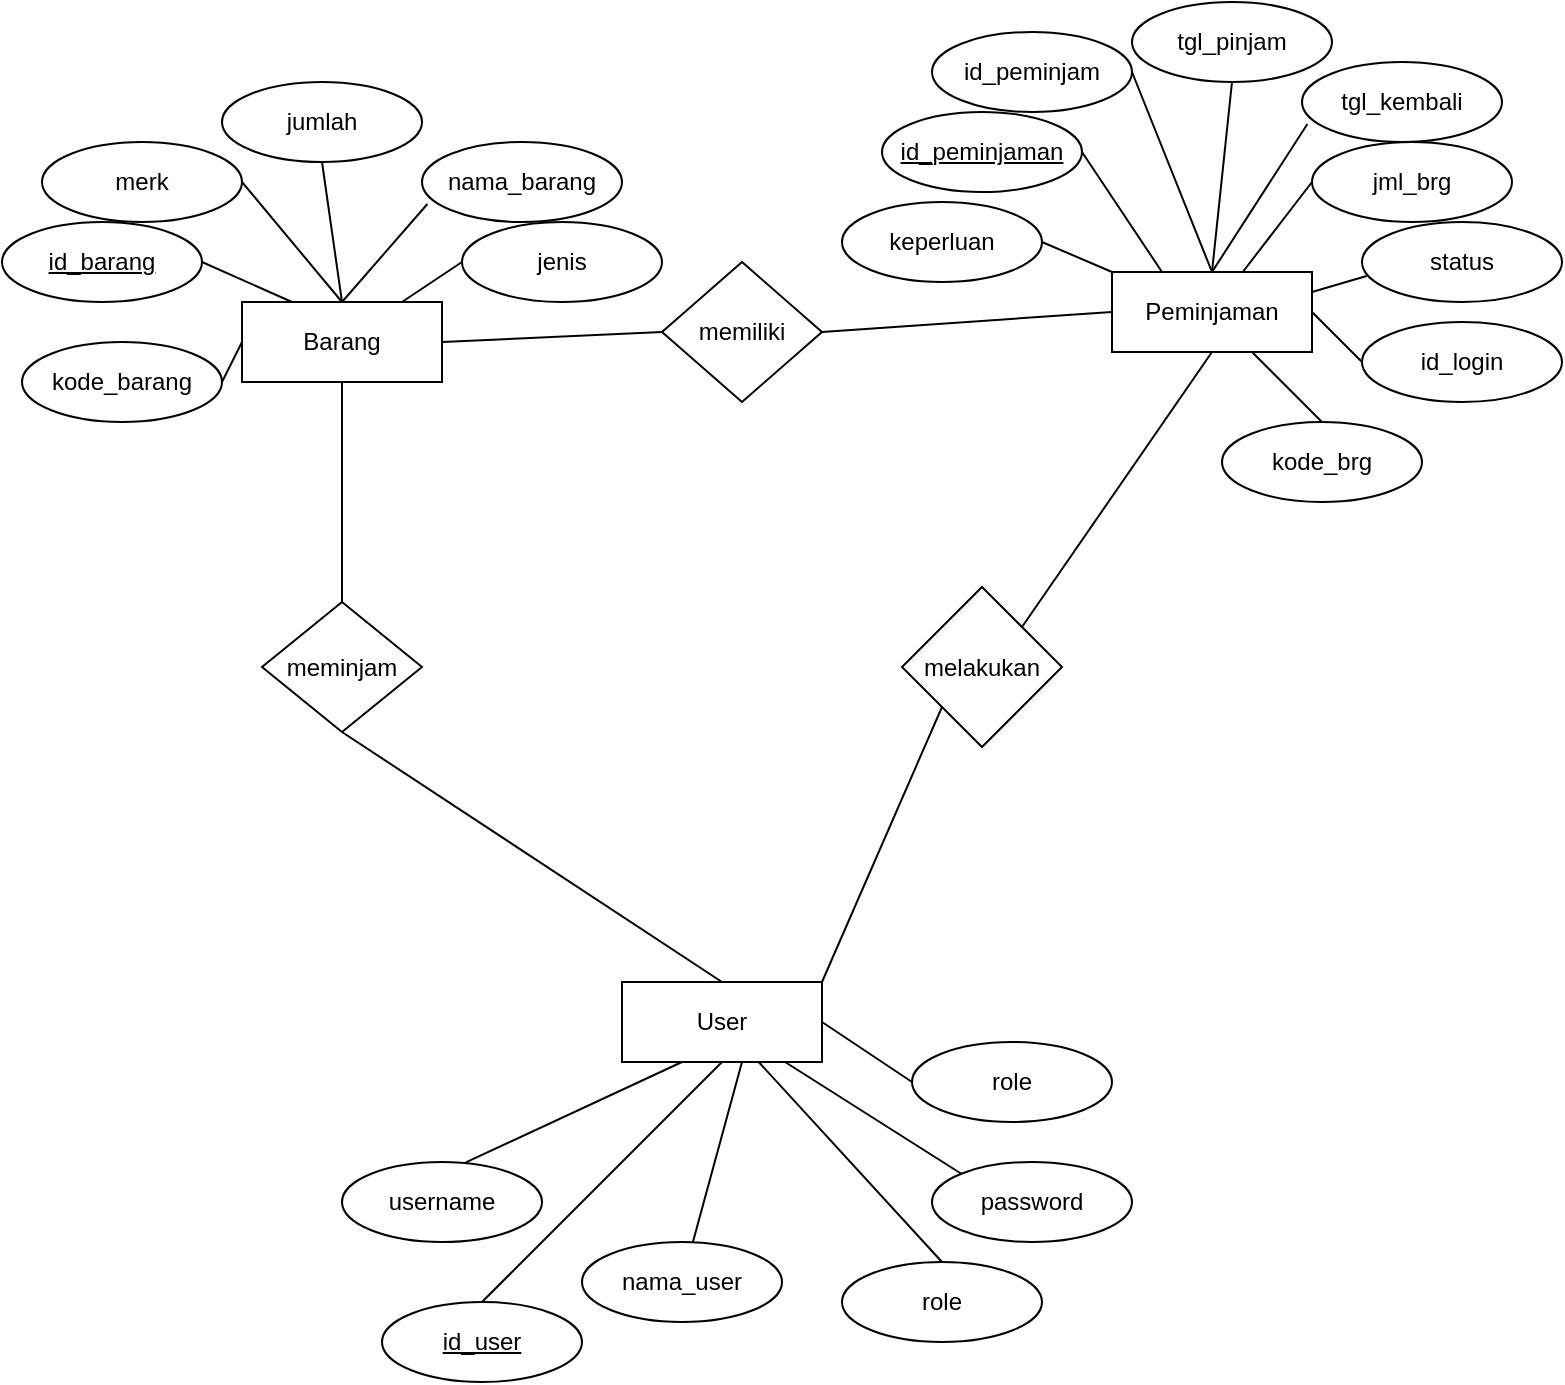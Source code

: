 <mxfile version="24.4.8" type="device">
  <diagram name="Page-1" id="R0PJRqFzV6mntJkE43em">
    <mxGraphModel dx="864" dy="508" grid="1" gridSize="10" guides="1" tooltips="1" connect="1" arrows="1" fold="1" page="1" pageScale="1" pageWidth="1100" pageHeight="850" math="0" shadow="0">
      <root>
        <mxCell id="0" />
        <mxCell id="1" parent="0" />
        <mxCell id="Zw0Ldjn2e0iVEmReVHG5-21" value="Barang" style="whiteSpace=wrap;html=1;align=center;" parent="1" vertex="1">
          <mxGeometry x="140" y="200" width="100" height="40" as="geometry" />
        </mxCell>
        <mxCell id="Zw0Ldjn2e0iVEmReVHG5-22" value="jumlah" style="ellipse;whiteSpace=wrap;html=1;align=center;" parent="1" vertex="1">
          <mxGeometry x="130" y="90" width="100" height="40" as="geometry" />
        </mxCell>
        <mxCell id="Zw0Ldjn2e0iVEmReVHG5-23" value="nama_barang" style="ellipse;whiteSpace=wrap;html=1;align=center;" parent="1" vertex="1">
          <mxGeometry x="230" y="120" width="100" height="40" as="geometry" />
        </mxCell>
        <mxCell id="Zw0Ldjn2e0iVEmReVHG5-24" value="jenis" style="ellipse;whiteSpace=wrap;html=1;align=center;" parent="1" vertex="1">
          <mxGeometry x="250" y="160" width="100" height="40" as="geometry" />
        </mxCell>
        <mxCell id="Zw0Ldjn2e0iVEmReVHG5-25" value="merk" style="ellipse;whiteSpace=wrap;html=1;align=center;" parent="1" vertex="1">
          <mxGeometry x="40" y="120" width="100" height="40" as="geometry" />
        </mxCell>
        <mxCell id="Zw0Ldjn2e0iVEmReVHG5-26" value="id_barang" style="ellipse;whiteSpace=wrap;html=1;align=center;fontStyle=4;" parent="1" vertex="1">
          <mxGeometry x="20" y="160" width="100" height="40" as="geometry" />
        </mxCell>
        <mxCell id="Zw0Ldjn2e0iVEmReVHG5-27" value="" style="endArrow=none;html=1;rounded=0;exitX=0.5;exitY=0;exitDx=0;exitDy=0;entryX=0.5;entryY=1;entryDx=0;entryDy=0;" parent="1" source="Zw0Ldjn2e0iVEmReVHG5-21" target="Zw0Ldjn2e0iVEmReVHG5-22" edge="1">
          <mxGeometry relative="1" as="geometry">
            <mxPoint x="80" y="280" as="sourcePoint" />
            <mxPoint x="240" y="280" as="targetPoint" />
          </mxGeometry>
        </mxCell>
        <mxCell id="Zw0Ldjn2e0iVEmReVHG5-28" value="" style="endArrow=none;html=1;rounded=0;exitX=1;exitY=0.5;exitDx=0;exitDy=0;entryX=0.5;entryY=0;entryDx=0;entryDy=0;" parent="1" source="Zw0Ldjn2e0iVEmReVHG5-25" target="Zw0Ldjn2e0iVEmReVHG5-21" edge="1">
          <mxGeometry relative="1" as="geometry">
            <mxPoint x="140" y="180" as="sourcePoint" />
            <mxPoint x="300" y="180" as="targetPoint" />
          </mxGeometry>
        </mxCell>
        <mxCell id="Zw0Ldjn2e0iVEmReVHG5-29" value="" style="endArrow=none;html=1;rounded=0;exitX=1;exitY=0.5;exitDx=0;exitDy=0;entryX=0.25;entryY=0;entryDx=0;entryDy=0;" parent="1" source="Zw0Ldjn2e0iVEmReVHG5-26" target="Zw0Ldjn2e0iVEmReVHG5-21" edge="1">
          <mxGeometry relative="1" as="geometry">
            <mxPoint x="110" y="300" as="sourcePoint" />
            <mxPoint x="270" y="300" as="targetPoint" />
          </mxGeometry>
        </mxCell>
        <mxCell id="Zw0Ldjn2e0iVEmReVHG5-30" value="" style="endArrow=none;html=1;rounded=0;exitX=0.027;exitY=0.775;exitDx=0;exitDy=0;exitPerimeter=0;entryX=0.5;entryY=0;entryDx=0;entryDy=0;" parent="1" source="Zw0Ldjn2e0iVEmReVHG5-23" target="Zw0Ldjn2e0iVEmReVHG5-21" edge="1">
          <mxGeometry relative="1" as="geometry">
            <mxPoint x="220" y="310" as="sourcePoint" />
            <mxPoint x="380" y="310" as="targetPoint" />
          </mxGeometry>
        </mxCell>
        <mxCell id="Zw0Ldjn2e0iVEmReVHG5-31" value="" style="endArrow=none;html=1;rounded=0;exitX=0;exitY=0.5;exitDx=0;exitDy=0;" parent="1" source="Zw0Ldjn2e0iVEmReVHG5-24" target="Zw0Ldjn2e0iVEmReVHG5-21" edge="1">
          <mxGeometry relative="1" as="geometry">
            <mxPoint x="250" y="300" as="sourcePoint" />
            <mxPoint x="410" y="300" as="targetPoint" />
          </mxGeometry>
        </mxCell>
        <mxCell id="Zw0Ldjn2e0iVEmReVHG5-44" value="User" style="whiteSpace=wrap;html=1;align=center;" parent="1" vertex="1">
          <mxGeometry x="330" y="540" width="100" height="40" as="geometry" />
        </mxCell>
        <mxCell id="Zw0Ldjn2e0iVEmReVHG5-45" value="role" style="ellipse;whiteSpace=wrap;html=1;align=center;" parent="1" vertex="1">
          <mxGeometry x="440" y="680" width="100" height="40" as="geometry" />
        </mxCell>
        <mxCell id="Zw0Ldjn2e0iVEmReVHG5-48" value="nama_user" style="ellipse;whiteSpace=wrap;html=1;align=center;" parent="1" vertex="1">
          <mxGeometry x="310" y="670" width="100" height="40" as="geometry" />
        </mxCell>
        <mxCell id="Zw0Ldjn2e0iVEmReVHG5-49" value="id_user" style="ellipse;whiteSpace=wrap;html=1;align=center;fontStyle=4;" parent="1" vertex="1">
          <mxGeometry x="210" y="700" width="100" height="40" as="geometry" />
        </mxCell>
        <mxCell id="Zw0Ldjn2e0iVEmReVHG5-50" value="" style="endArrow=none;html=1;rounded=0;entryX=0.5;entryY=0;entryDx=0;entryDy=0;" parent="1" source="Zw0Ldjn2e0iVEmReVHG5-44" target="Zw0Ldjn2e0iVEmReVHG5-45" edge="1">
          <mxGeometry relative="1" as="geometry">
            <mxPoint x="250" y="660" as="sourcePoint" />
            <mxPoint x="410" y="660" as="targetPoint" />
          </mxGeometry>
        </mxCell>
        <mxCell id="Zw0Ldjn2e0iVEmReVHG5-51" value="" style="endArrow=none;html=1;rounded=0;entryX=0.6;entryY=1;entryDx=0;entryDy=0;entryPerimeter=0;" parent="1" source="Zw0Ldjn2e0iVEmReVHG5-48" target="Zw0Ldjn2e0iVEmReVHG5-44" edge="1">
          <mxGeometry relative="1" as="geometry">
            <mxPoint x="310" y="560" as="sourcePoint" />
            <mxPoint x="470" y="560" as="targetPoint" />
          </mxGeometry>
        </mxCell>
        <mxCell id="Zw0Ldjn2e0iVEmReVHG5-52" value="" style="endArrow=none;html=1;rounded=0;exitX=0.5;exitY=0;exitDx=0;exitDy=0;entryX=0.5;entryY=1;entryDx=0;entryDy=0;" parent="1" source="Zw0Ldjn2e0iVEmReVHG5-49" target="Zw0Ldjn2e0iVEmReVHG5-44" edge="1">
          <mxGeometry relative="1" as="geometry">
            <mxPoint x="280" y="680" as="sourcePoint" />
            <mxPoint x="440" y="680" as="targetPoint" />
          </mxGeometry>
        </mxCell>
        <mxCell id="Zw0Ldjn2e0iVEmReVHG5-66" value="Peminjaman" style="whiteSpace=wrap;html=1;align=center;" parent="1" vertex="1">
          <mxGeometry x="575" y="185" width="100" height="40" as="geometry" />
        </mxCell>
        <mxCell id="Zw0Ldjn2e0iVEmReVHG5-67" value="tgl_pinjam" style="ellipse;whiteSpace=wrap;html=1;align=center;" parent="1" vertex="1">
          <mxGeometry x="585" y="50" width="100" height="40" as="geometry" />
        </mxCell>
        <mxCell id="Zw0Ldjn2e0iVEmReVHG5-68" value="tgl_kembali" style="ellipse;whiteSpace=wrap;html=1;align=center;" parent="1" vertex="1">
          <mxGeometry x="670" y="80" width="100" height="40" as="geometry" />
        </mxCell>
        <mxCell id="Zw0Ldjn2e0iVEmReVHG5-69" value="jml_brg" style="ellipse;whiteSpace=wrap;html=1;align=center;" parent="1" vertex="1">
          <mxGeometry x="675" y="120" width="100" height="40" as="geometry" />
        </mxCell>
        <mxCell id="Zw0Ldjn2e0iVEmReVHG5-70" value="id_peminjam" style="ellipse;whiteSpace=wrap;html=1;align=center;" parent="1" vertex="1">
          <mxGeometry x="485" y="65" width="100" height="40" as="geometry" />
        </mxCell>
        <mxCell id="Zw0Ldjn2e0iVEmReVHG5-71" value="id_peminjaman" style="ellipse;whiteSpace=wrap;html=1;align=center;fontStyle=4;" parent="1" vertex="1">
          <mxGeometry x="460" y="105" width="100" height="40" as="geometry" />
        </mxCell>
        <mxCell id="Zw0Ldjn2e0iVEmReVHG5-72" value="" style="endArrow=none;html=1;rounded=0;exitX=0.5;exitY=0;exitDx=0;exitDy=0;entryX=0.5;entryY=1;entryDx=0;entryDy=0;" parent="1" source="Zw0Ldjn2e0iVEmReVHG5-66" target="Zw0Ldjn2e0iVEmReVHG5-67" edge="1">
          <mxGeometry relative="1" as="geometry">
            <mxPoint x="515" y="265" as="sourcePoint" />
            <mxPoint x="675" y="265" as="targetPoint" />
          </mxGeometry>
        </mxCell>
        <mxCell id="Zw0Ldjn2e0iVEmReVHG5-73" value="" style="endArrow=none;html=1;rounded=0;exitX=1;exitY=0.5;exitDx=0;exitDy=0;entryX=0.5;entryY=0;entryDx=0;entryDy=0;" parent="1" source="Zw0Ldjn2e0iVEmReVHG5-70" target="Zw0Ldjn2e0iVEmReVHG5-66" edge="1">
          <mxGeometry relative="1" as="geometry">
            <mxPoint x="575" y="165" as="sourcePoint" />
            <mxPoint x="735" y="165" as="targetPoint" />
          </mxGeometry>
        </mxCell>
        <mxCell id="Zw0Ldjn2e0iVEmReVHG5-74" value="" style="endArrow=none;html=1;rounded=0;exitX=1;exitY=0.5;exitDx=0;exitDy=0;entryX=0.25;entryY=0;entryDx=0;entryDy=0;" parent="1" source="Zw0Ldjn2e0iVEmReVHG5-71" target="Zw0Ldjn2e0iVEmReVHG5-66" edge="1">
          <mxGeometry relative="1" as="geometry">
            <mxPoint x="545" y="285" as="sourcePoint" />
            <mxPoint x="705" y="285" as="targetPoint" />
          </mxGeometry>
        </mxCell>
        <mxCell id="Zw0Ldjn2e0iVEmReVHG5-75" value="" style="endArrow=none;html=1;rounded=0;exitX=0.027;exitY=0.775;exitDx=0;exitDy=0;exitPerimeter=0;entryX=0.5;entryY=0;entryDx=0;entryDy=0;" parent="1" source="Zw0Ldjn2e0iVEmReVHG5-68" target="Zw0Ldjn2e0iVEmReVHG5-66" edge="1">
          <mxGeometry relative="1" as="geometry">
            <mxPoint x="655" y="295" as="sourcePoint" />
            <mxPoint x="815" y="295" as="targetPoint" />
          </mxGeometry>
        </mxCell>
        <mxCell id="Zw0Ldjn2e0iVEmReVHG5-76" value="" style="endArrow=none;html=1;rounded=0;exitX=0;exitY=0.5;exitDx=0;exitDy=0;" parent="1" source="Zw0Ldjn2e0iVEmReVHG5-69" target="Zw0Ldjn2e0iVEmReVHG5-66" edge="1">
          <mxGeometry relative="1" as="geometry">
            <mxPoint x="685" y="285" as="sourcePoint" />
            <mxPoint x="845" y="285" as="targetPoint" />
          </mxGeometry>
        </mxCell>
        <mxCell id="Zw0Ldjn2e0iVEmReVHG5-78" value="keperluan" style="ellipse;whiteSpace=wrap;html=1;align=center;" parent="1" vertex="1">
          <mxGeometry x="440" y="150" width="100" height="40" as="geometry" />
        </mxCell>
        <mxCell id="Zw0Ldjn2e0iVEmReVHG5-79" value="status" style="ellipse;whiteSpace=wrap;html=1;align=center;" parent="1" vertex="1">
          <mxGeometry x="700" y="160" width="100" height="40" as="geometry" />
        </mxCell>
        <mxCell id="Zw0Ldjn2e0iVEmReVHG5-80" value="" style="endArrow=none;html=1;rounded=0;entryX=0;entryY=0;entryDx=0;entryDy=0;exitX=1;exitY=0.5;exitDx=0;exitDy=0;" parent="1" source="Zw0Ldjn2e0iVEmReVHG5-78" target="Zw0Ldjn2e0iVEmReVHG5-66" edge="1">
          <mxGeometry relative="1" as="geometry">
            <mxPoint x="520" y="220" as="sourcePoint" />
            <mxPoint x="680" y="220" as="targetPoint" />
          </mxGeometry>
        </mxCell>
        <mxCell id="Zw0Ldjn2e0iVEmReVHG5-81" value="" style="endArrow=none;html=1;rounded=0;exitX=1;exitY=0.25;exitDx=0;exitDy=0;entryX=0.023;entryY=0.675;entryDx=0;entryDy=0;entryPerimeter=0;" parent="1" source="Zw0Ldjn2e0iVEmReVHG5-66" target="Zw0Ldjn2e0iVEmReVHG5-79" edge="1">
          <mxGeometry relative="1" as="geometry">
            <mxPoint x="630" y="310" as="sourcePoint" />
            <mxPoint x="790" y="310" as="targetPoint" />
          </mxGeometry>
        </mxCell>
        <mxCell id="Zw0Ldjn2e0iVEmReVHG5-82" value="meminjam" style="rhombus;whiteSpace=wrap;html=1;" parent="1" vertex="1">
          <mxGeometry x="150" y="350" width="80" height="65" as="geometry" />
        </mxCell>
        <mxCell id="Zw0Ldjn2e0iVEmReVHG5-85" value="" style="endArrow=none;html=1;rounded=0;exitX=0.5;exitY=0;exitDx=0;exitDy=0;entryX=0.5;entryY=1;entryDx=0;entryDy=0;" parent="1" source="Zw0Ldjn2e0iVEmReVHG5-44" target="Zw0Ldjn2e0iVEmReVHG5-82" edge="1">
          <mxGeometry width="50" height="50" relative="1" as="geometry">
            <mxPoint x="220" y="420" as="sourcePoint" />
            <mxPoint x="270" y="370" as="targetPoint" />
          </mxGeometry>
        </mxCell>
        <mxCell id="Zw0Ldjn2e0iVEmReVHG5-86" value="" style="endArrow=none;html=1;rounded=0;exitX=0.5;exitY=0;exitDx=0;exitDy=0;entryX=0.5;entryY=1;entryDx=0;entryDy=0;" parent="1" source="Zw0Ldjn2e0iVEmReVHG5-82" target="Zw0Ldjn2e0iVEmReVHG5-21" edge="1">
          <mxGeometry width="50" height="50" relative="1" as="geometry">
            <mxPoint x="170" y="370" as="sourcePoint" />
            <mxPoint x="220" y="320" as="targetPoint" />
          </mxGeometry>
        </mxCell>
        <mxCell id="Zw0Ldjn2e0iVEmReVHG5-96" value="melakukan" style="rhombus;whiteSpace=wrap;html=1;" parent="1" vertex="1">
          <mxGeometry x="470" y="342.5" width="80" height="80" as="geometry" />
        </mxCell>
        <mxCell id="Zw0Ldjn2e0iVEmReVHG5-97" value="" style="endArrow=none;html=1;rounded=0;entryX=0;entryY=1;entryDx=0;entryDy=0;exitX=1;exitY=0;exitDx=0;exitDy=0;" parent="1" source="Zw0Ldjn2e0iVEmReVHG5-44" target="Zw0Ldjn2e0iVEmReVHG5-96" edge="1">
          <mxGeometry width="50" height="50" relative="1" as="geometry">
            <mxPoint x="390" y="460" as="sourcePoint" />
            <mxPoint x="440" y="410" as="targetPoint" />
          </mxGeometry>
        </mxCell>
        <mxCell id="Zw0Ldjn2e0iVEmReVHG5-98" value="" style="endArrow=none;html=1;rounded=0;entryX=0.5;entryY=1;entryDx=0;entryDy=0;exitX=1;exitY=0;exitDx=0;exitDy=0;" parent="1" source="Zw0Ldjn2e0iVEmReVHG5-96" target="Zw0Ldjn2e0iVEmReVHG5-66" edge="1">
          <mxGeometry width="50" height="50" relative="1" as="geometry">
            <mxPoint x="390" y="460" as="sourcePoint" />
            <mxPoint x="440" y="410" as="targetPoint" />
          </mxGeometry>
        </mxCell>
        <mxCell id="Zw0Ldjn2e0iVEmReVHG5-99" value="memiliki" style="rhombus;whiteSpace=wrap;html=1;" parent="1" vertex="1">
          <mxGeometry x="350" y="180" width="80" height="70" as="geometry" />
        </mxCell>
        <mxCell id="Zw0Ldjn2e0iVEmReVHG5-100" value="" style="endArrow=none;html=1;rounded=0;entryX=0;entryY=0.5;entryDx=0;entryDy=0;exitX=1;exitY=0.5;exitDx=0;exitDy=0;" parent="1" source="Zw0Ldjn2e0iVEmReVHG5-99" target="Zw0Ldjn2e0iVEmReVHG5-66" edge="1">
          <mxGeometry width="50" height="50" relative="1" as="geometry">
            <mxPoint x="390" y="460" as="sourcePoint" />
            <mxPoint x="440" y="410" as="targetPoint" />
          </mxGeometry>
        </mxCell>
        <mxCell id="Zw0Ldjn2e0iVEmReVHG5-101" value="" style="endArrow=none;html=1;rounded=0;entryX=0;entryY=0.5;entryDx=0;entryDy=0;exitX=1;exitY=0.5;exitDx=0;exitDy=0;" parent="1" source="Zw0Ldjn2e0iVEmReVHG5-21" target="Zw0Ldjn2e0iVEmReVHG5-99" edge="1">
          <mxGeometry width="50" height="50" relative="1" as="geometry">
            <mxPoint x="390" y="460" as="sourcePoint" />
            <mxPoint x="440" y="410" as="targetPoint" />
          </mxGeometry>
        </mxCell>
        <mxCell id="p9lxBLPKnSsun0s2dWua-1" value="user&lt;span style=&quot;background-color: initial;&quot;&gt;name&lt;/span&gt;" style="ellipse;whiteSpace=wrap;html=1;align=center;" parent="1" vertex="1">
          <mxGeometry x="190" y="630" width="100" height="40" as="geometry" />
        </mxCell>
        <mxCell id="p9lxBLPKnSsun0s2dWua-2" value="password" style="ellipse;whiteSpace=wrap;html=1;align=center;" parent="1" vertex="1">
          <mxGeometry x="485" y="630" width="100" height="40" as="geometry" />
        </mxCell>
        <mxCell id="p9lxBLPKnSsun0s2dWua-3" value="role" style="ellipse;whiteSpace=wrap;html=1;align=center;" parent="1" vertex="1">
          <mxGeometry x="475" y="570" width="100" height="40" as="geometry" />
        </mxCell>
        <mxCell id="p9lxBLPKnSsun0s2dWua-6" value="" style="endArrow=none;html=1;rounded=0;exitX=0.619;exitY=0.005;exitDx=0;exitDy=0;exitPerimeter=0;" parent="1" source="p9lxBLPKnSsun0s2dWua-1" edge="1">
          <mxGeometry relative="1" as="geometry">
            <mxPoint x="320" y="640" as="sourcePoint" />
            <mxPoint x="360" y="580" as="targetPoint" />
          </mxGeometry>
        </mxCell>
        <mxCell id="p9lxBLPKnSsun0s2dWua-7" value="" style="endArrow=none;html=1;rounded=0;exitX=1;exitY=0.5;exitDx=0;exitDy=0;entryX=0;entryY=0.5;entryDx=0;entryDy=0;" parent="1" source="Zw0Ldjn2e0iVEmReVHG5-44" target="p9lxBLPKnSsun0s2dWua-3" edge="1">
          <mxGeometry relative="1" as="geometry">
            <mxPoint x="420" y="570" as="sourcePoint" />
            <mxPoint x="580" y="570" as="targetPoint" />
          </mxGeometry>
        </mxCell>
        <mxCell id="p9lxBLPKnSsun0s2dWua-8" value="" style="endArrow=none;html=1;rounded=0;entryX=0;entryY=0;entryDx=0;entryDy=0;" parent="1" source="Zw0Ldjn2e0iVEmReVHG5-44" target="p9lxBLPKnSsun0s2dWua-2" edge="1">
          <mxGeometry relative="1" as="geometry">
            <mxPoint x="470" y="620" as="sourcePoint" />
            <mxPoint x="630" y="620" as="targetPoint" />
          </mxGeometry>
        </mxCell>
        <mxCell id="SxlEdgT1U8lCnWybL-6c-1" value="kode_brg" style="ellipse;whiteSpace=wrap;html=1;align=center;" parent="1" vertex="1">
          <mxGeometry x="630" y="260" width="100" height="40" as="geometry" />
        </mxCell>
        <mxCell id="SxlEdgT1U8lCnWybL-6c-2" value="" style="endArrow=none;html=1;rounded=0;exitX=0.5;exitY=0;exitDx=0;exitDy=0;" parent="1" source="SxlEdgT1U8lCnWybL-6c-1" target="Zw0Ldjn2e0iVEmReVHG5-66" edge="1">
          <mxGeometry width="50" height="50" relative="1" as="geometry">
            <mxPoint x="540" y="373" as="sourcePoint" />
            <mxPoint x="635" y="235" as="targetPoint" />
          </mxGeometry>
        </mxCell>
        <mxCell id="6LsaL0v6JcSrOUK9uZDj-1" value="id_login" style="ellipse;whiteSpace=wrap;html=1;align=center;" parent="1" vertex="1">
          <mxGeometry x="700" y="210" width="100" height="40" as="geometry" />
        </mxCell>
        <mxCell id="6LsaL0v6JcSrOUK9uZDj-2" value="" style="endArrow=none;html=1;rounded=0;exitX=1;exitY=0.5;exitDx=0;exitDy=0;entryX=0;entryY=0.5;entryDx=0;entryDy=0;" parent="1" source="Zw0Ldjn2e0iVEmReVHG5-66" target="6LsaL0v6JcSrOUK9uZDj-1" edge="1">
          <mxGeometry relative="1" as="geometry">
            <mxPoint x="685" y="205" as="sourcePoint" />
            <mxPoint x="712" y="197" as="targetPoint" />
          </mxGeometry>
        </mxCell>
        <mxCell id="hSzgULrgJScfHKEFxDEk-1" value="kode_barang" style="ellipse;whiteSpace=wrap;html=1;align=center;" vertex="1" parent="1">
          <mxGeometry x="30" y="220" width="100" height="40" as="geometry" />
        </mxCell>
        <mxCell id="hSzgULrgJScfHKEFxDEk-3" value="" style="endArrow=none;html=1;rounded=0;exitX=1;exitY=0.5;exitDx=0;exitDy=0;entryX=0;entryY=0.5;entryDx=0;entryDy=0;" edge="1" parent="1" source="hSzgULrgJScfHKEFxDEk-1" target="Zw0Ldjn2e0iVEmReVHG5-21">
          <mxGeometry width="50" height="50" relative="1" as="geometry">
            <mxPoint x="110" y="330" as="sourcePoint" />
            <mxPoint x="160" y="280" as="targetPoint" />
          </mxGeometry>
        </mxCell>
      </root>
    </mxGraphModel>
  </diagram>
</mxfile>
